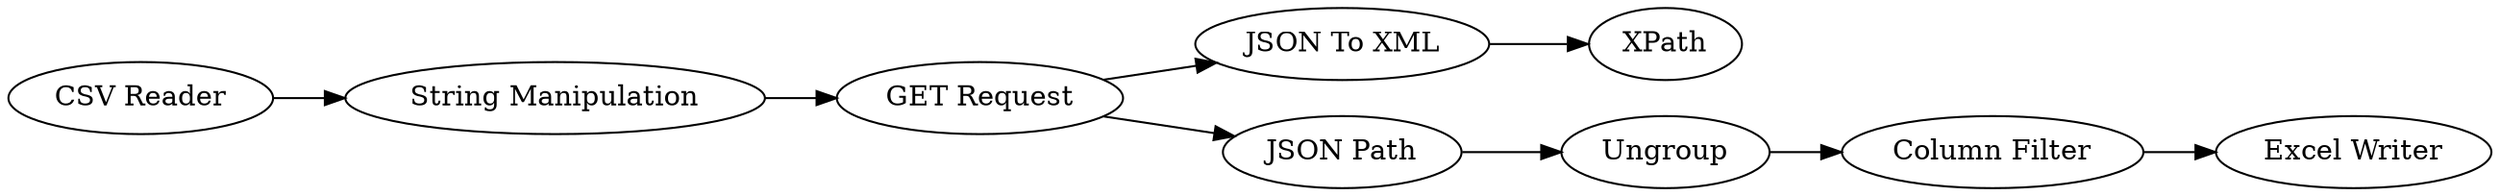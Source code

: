 digraph {
	133 -> 122
	125 -> 131
	128 -> 129
	114 -> 117
	122 -> 114
	114 -> 128
	131 -> 132
	117 -> 125
	133 [label="CSV Reader"]
	125 [label=Ungroup]
	131 [label="Column Filter"]
	129 [label=XPath]
	122 [label="String Manipulation"]
	114 [label="GET Request"]
	117 [label="JSON Path"]
	128 [label="JSON To XML"]
	132 [label="Excel Writer"]
	rankdir=LR
}
